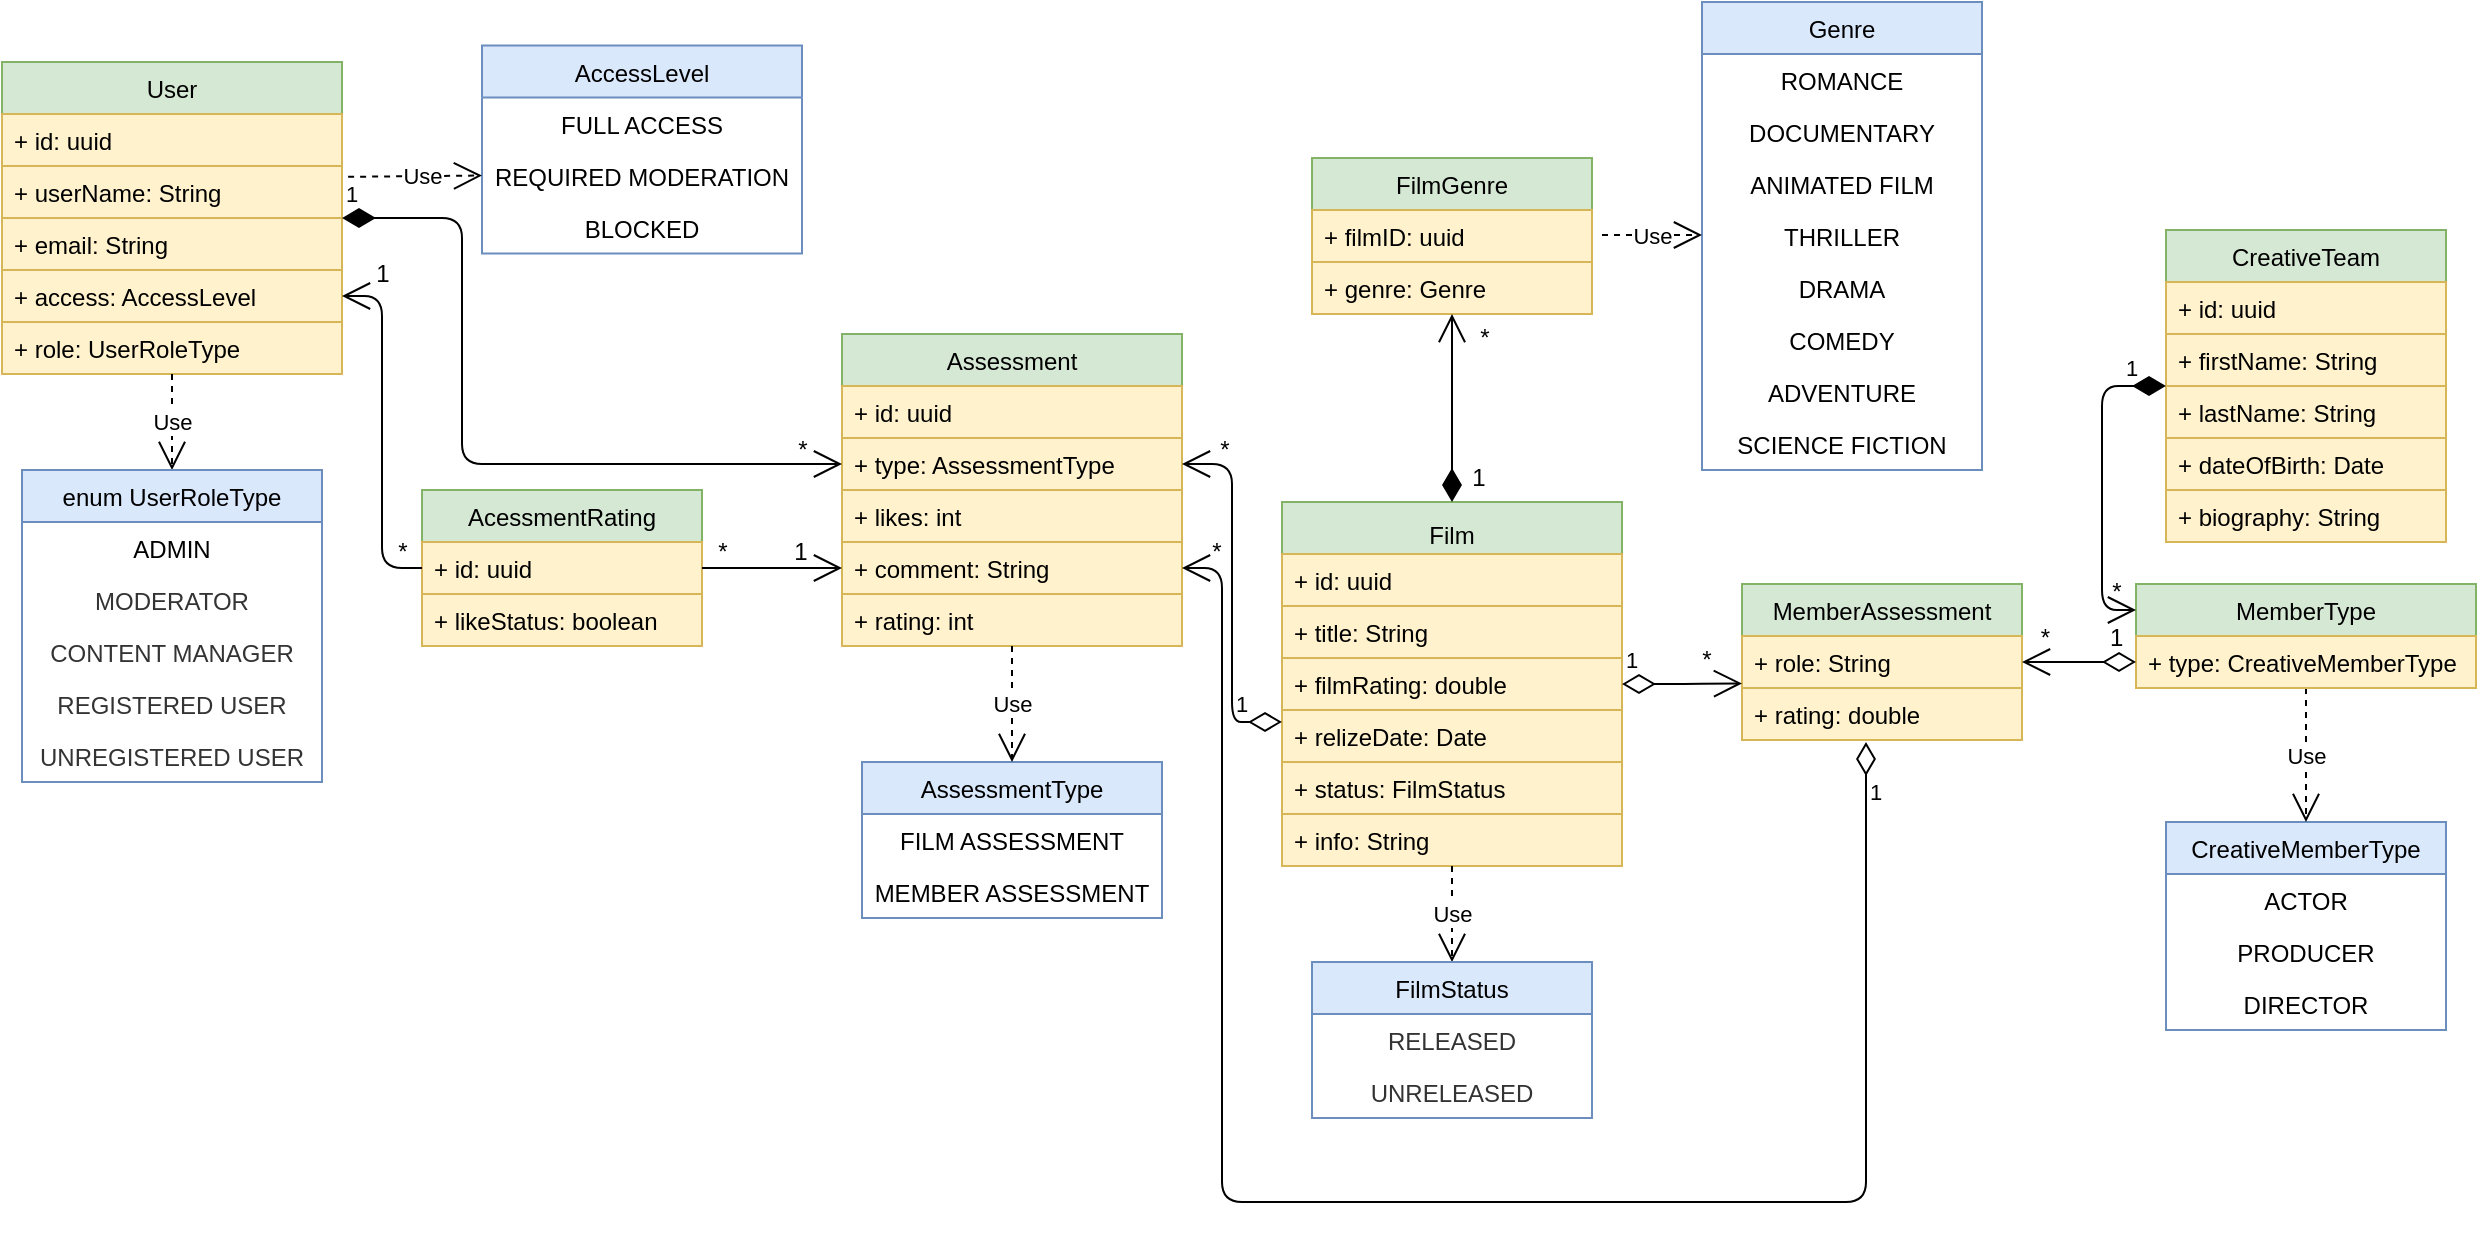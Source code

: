 <mxfile version="13.1.0" type="device"><diagram id="C5RBs43oDa-KdzZeNtuy" name="Page-1"><mxGraphModel dx="5106" dy="2718" grid="1" gridSize="10" guides="1" tooltips="1" connect="1" arrows="1" fold="1" page="1" pageScale="1" pageWidth="3300" pageHeight="4681" background="#ffffff" math="0" shadow="0"><root><mxCell id="WIyWlLk6GJQsqaUBKTNV-0"/><mxCell id="WIyWlLk6GJQsqaUBKTNV-1" parent="WIyWlLk6GJQsqaUBKTNV-0"/><mxCell id="NkWNaz2IbCMXH4-31PoG-0" value="User" style="swimlane;fontStyle=0;childLayout=stackLayout;horizontal=1;startSize=26;fillColor=#d5e8d4;horizontalStack=0;resizeParent=1;resizeParentMax=0;resizeLast=0;collapsible=1;marginBottom=0;strokeColor=#82b366;" parent="WIyWlLk6GJQsqaUBKTNV-1" vertex="1"><mxGeometry x="40" y="110" width="170" height="156" as="geometry"/></mxCell><mxCell id="NkWNaz2IbCMXH4-31PoG-1" value="+ id: uuid" style="text;strokeColor=#d6b656;fillColor=#fff2cc;align=left;verticalAlign=top;spacingLeft=4;spacingRight=4;overflow=hidden;rotatable=0;points=[[0,0.5],[1,0.5]];portConstraint=eastwest;" parent="NkWNaz2IbCMXH4-31PoG-0" vertex="1"><mxGeometry y="26" width="170" height="26" as="geometry"/></mxCell><mxCell id="NkWNaz2IbCMXH4-31PoG-2" value="+ userName: String&#10;" style="text;strokeColor=#d6b656;fillColor=#fff2cc;align=left;verticalAlign=top;spacingLeft=4;spacingRight=4;overflow=hidden;rotatable=0;points=[[0,0.5],[1,0.5]];portConstraint=eastwest;" parent="NkWNaz2IbCMXH4-31PoG-0" vertex="1"><mxGeometry y="52" width="170" height="26" as="geometry"/></mxCell><mxCell id="NkWNaz2IbCMXH4-31PoG-3" value="+ email: String" style="text;strokeColor=#d6b656;fillColor=#fff2cc;align=left;verticalAlign=top;spacingLeft=4;spacingRight=4;overflow=hidden;rotatable=0;points=[[0,0.5],[1,0.5]];portConstraint=eastwest;" parent="NkWNaz2IbCMXH4-31PoG-0" vertex="1"><mxGeometry y="78" width="170" height="26" as="geometry"/></mxCell><mxCell id="0JvoG903P6JIb1he3OIQ-57" value="+ access: AccessLevel" style="text;strokeColor=#d6b656;fillColor=#fff2cc;align=left;verticalAlign=top;spacingLeft=4;spacingRight=4;overflow=hidden;rotatable=0;points=[[0,0.5],[1,0.5]];portConstraint=eastwest;rounded=0;" parent="NkWNaz2IbCMXH4-31PoG-0" vertex="1"><mxGeometry y="104" width="170" height="26" as="geometry"/></mxCell><mxCell id="RKTJFAKrsia5yZ7i2KP7-1" value="+ role: UserRoleType&#10;" style="text;strokeColor=#d6b656;fillColor=#fff2cc;align=left;verticalAlign=top;spacingLeft=4;spacingRight=4;overflow=hidden;rotatable=0;points=[[0,0.5],[1,0.5]];portConstraint=eastwest;rounded=0;" parent="NkWNaz2IbCMXH4-31PoG-0" vertex="1"><mxGeometry y="130" width="170" height="26" as="geometry"/></mxCell><object label="Film" placeholders="1" id="NkWNaz2IbCMXH4-31PoG-4"><mxCell style="swimlane;fontStyle=0;childLayout=stackLayout;horizontal=1;startSize=26;fillColor=#d5e8d4;horizontalStack=0;resizeParent=1;resizeParentMax=0;resizeLast=0;collapsible=1;marginBottom=0;strokeColor=#82b366;gradientColor=none;swimlaneFillColor=none;verticalAlign=bottom;labelPadding=0;" parent="WIyWlLk6GJQsqaUBKTNV-1" vertex="1"><mxGeometry x="680" y="330" width="170" height="182" as="geometry"><mxRectangle x="20" y="320" width="60" height="26" as="alternateBounds"/></mxGeometry></mxCell></object><mxCell id="NkWNaz2IbCMXH4-31PoG-5" value="+ id: uuid" style="text;strokeColor=#d6b656;fillColor=#fff2cc;align=left;verticalAlign=top;spacingLeft=4;spacingRight=4;overflow=hidden;rotatable=0;points=[[0,0.5],[1,0.5]];portConstraint=eastwest;" parent="NkWNaz2IbCMXH4-31PoG-4" vertex="1"><mxGeometry y="26" width="170" height="26" as="geometry"/></mxCell><mxCell id="NkWNaz2IbCMXH4-31PoG-6" value="+ title: String" style="text;strokeColor=#d6b656;fillColor=#fff2cc;align=left;verticalAlign=top;spacingLeft=4;spacingRight=4;overflow=hidden;rotatable=0;points=[[0,0.5],[1,0.5]];portConstraint=eastwest;" parent="NkWNaz2IbCMXH4-31PoG-4" vertex="1"><mxGeometry y="52" width="170" height="26" as="geometry"/></mxCell><mxCell id="NkWNaz2IbCMXH4-31PoG-7" value="+ filmRating: double" style="text;strokeColor=#d6b656;fillColor=#fff2cc;align=left;verticalAlign=top;spacingLeft=4;spacingRight=4;overflow=hidden;rotatable=0;points=[[0,0.5],[1,0.5]];portConstraint=eastwest;" parent="NkWNaz2IbCMXH4-31PoG-4" vertex="1"><mxGeometry y="78" width="170" height="26" as="geometry"/></mxCell><mxCell id="NkWNaz2IbCMXH4-31PoG-24" value="+ relizeDate: Date" style="text;strokeColor=#d6b656;fillColor=#fff2cc;align=left;verticalAlign=top;spacingLeft=4;spacingRight=4;overflow=hidden;rotatable=0;points=[[0,0.5],[1,0.5]];portConstraint=eastwest;startSize=26;" parent="NkWNaz2IbCMXH4-31PoG-4" vertex="1"><mxGeometry y="104" width="170" height="26" as="geometry"/></mxCell><mxCell id="0JvoG903P6JIb1he3OIQ-18" value="+ status: FilmStatus" style="text;strokeColor=#d6b656;fillColor=#fff2cc;align=left;verticalAlign=top;spacingLeft=4;spacingRight=4;overflow=hidden;rotatable=0;points=[[0,0.5],[1,0.5]];portConstraint=eastwest;rounded=0;labelBackgroundColor=none;" parent="NkWNaz2IbCMXH4-31PoG-4" vertex="1"><mxGeometry y="130" width="170" height="26" as="geometry"/></mxCell><mxCell id="0JvoG903P6JIb1he3OIQ-22" value="+ info: String&#10;" style="text;strokeColor=#d6b656;fillColor=#fff2cc;align=left;verticalAlign=top;spacingLeft=4;spacingRight=4;overflow=hidden;rotatable=0;points=[[0,0.5],[1,0.5]];portConstraint=eastwest;rounded=0;labelBackgroundColor=none;" parent="NkWNaz2IbCMXH4-31PoG-4" vertex="1"><mxGeometry y="156" width="170" height="26" as="geometry"/></mxCell><mxCell id="NkWNaz2IbCMXH4-31PoG-33" value="Use" style="endArrow=open;endSize=12;dashed=1;html=1;exitX=0.5;exitY=1;exitDx=0;exitDy=0;" parent="WIyWlLk6GJQsqaUBKTNV-1" source="NkWNaz2IbCMXH4-31PoG-0" target="NkWNaz2IbCMXH4-31PoG-26" edge="1"><mxGeometry width="160" relative="1" as="geometry"><mxPoint x="125" y="280" as="sourcePoint"/><mxPoint x="200" y="472" as="targetPoint"/><Array as="points"/></mxGeometry></mxCell><mxCell id="0JvoG903P6JIb1he3OIQ-75" value="AcessmentRating" style="swimlane;fontStyle=0;childLayout=stackLayout;horizontal=1;startSize=26;fillColor=#d5e8d4;horizontalStack=0;resizeParent=1;resizeParentMax=0;resizeLast=0;collapsible=1;marginBottom=0;rounded=0;align=center;strokeColor=#82b366;" parent="WIyWlLk6GJQsqaUBKTNV-1" vertex="1"><mxGeometry x="250" y="324" width="140" height="78" as="geometry"/></mxCell><mxCell id="0JvoG903P6JIb1he3OIQ-76" value="+ id: uuid" style="text;strokeColor=#d6b656;fillColor=#fff2cc;align=left;verticalAlign=top;spacingLeft=4;spacingRight=4;overflow=hidden;rotatable=0;points=[[0,0.5],[1,0.5]];portConstraint=eastwest;" parent="0JvoG903P6JIb1he3OIQ-75" vertex="1"><mxGeometry y="26" width="140" height="26" as="geometry"/></mxCell><mxCell id="0JvoG903P6JIb1he3OIQ-77" value="+ likeStatus: boolean" style="text;strokeColor=#d6b656;fillColor=#fff2cc;align=left;verticalAlign=top;spacingLeft=4;spacingRight=4;overflow=hidden;rotatable=0;points=[[0,0.5],[1,0.5]];portConstraint=eastwest;" parent="0JvoG903P6JIb1he3OIQ-75" vertex="1"><mxGeometry y="52" width="140" height="26" as="geometry"/></mxCell><mxCell id="NkWNaz2IbCMXH4-31PoG-38" value="CreativeTeam" style="swimlane;fontStyle=0;childLayout=stackLayout;horizontal=1;startSize=26;fillColor=#d5e8d4;horizontalStack=0;resizeParent=1;resizeParentMax=0;resizeLast=0;collapsible=1;marginBottom=0;align=center;strokeColor=#82b366;" parent="WIyWlLk6GJQsqaUBKTNV-1" vertex="1"><mxGeometry x="1122" y="194" width="140" height="156" as="geometry"/></mxCell><mxCell id="NkWNaz2IbCMXH4-31PoG-39" value="+ id: uuid" style="text;strokeColor=#d6b656;fillColor=#fff2cc;align=left;verticalAlign=top;spacingLeft=4;spacingRight=4;overflow=hidden;rotatable=0;points=[[0,0.5],[1,0.5]];portConstraint=eastwest;" parent="NkWNaz2IbCMXH4-31PoG-38" vertex="1"><mxGeometry y="26" width="140" height="26" as="geometry"/></mxCell><mxCell id="NkWNaz2IbCMXH4-31PoG-40" value="+ firstName: String" style="text;strokeColor=#d6b656;fillColor=#fff2cc;align=left;verticalAlign=top;spacingLeft=4;spacingRight=4;overflow=hidden;rotatable=0;points=[[0,0.5],[1,0.5]];portConstraint=eastwest;" parent="NkWNaz2IbCMXH4-31PoG-38" vertex="1"><mxGeometry y="52" width="140" height="26" as="geometry"/></mxCell><mxCell id="NkWNaz2IbCMXH4-31PoG-41" value="+ lastName: String" style="text;strokeColor=#d6b656;fillColor=#fff2cc;align=left;verticalAlign=top;spacingLeft=4;spacingRight=4;overflow=hidden;rotatable=0;points=[[0,0.5],[1,0.5]];portConstraint=eastwest;" parent="NkWNaz2IbCMXH4-31PoG-38" vertex="1"><mxGeometry y="78" width="140" height="26" as="geometry"/></mxCell><mxCell id="NkWNaz2IbCMXH4-31PoG-42" value="+ dateOfBirth: Date" style="text;strokeColor=#d6b656;fillColor=#fff2cc;align=left;verticalAlign=top;spacingLeft=4;spacingRight=4;overflow=hidden;rotatable=0;points=[[0,0.5],[1,0.5]];portConstraint=eastwest;startSize=26;" parent="NkWNaz2IbCMXH4-31PoG-38" vertex="1"><mxGeometry y="104" width="140" height="26" as="geometry"/></mxCell><mxCell id="0JvoG903P6JIb1he3OIQ-21" value="+ biography: String" style="text;strokeColor=#d6b656;fillColor=#fff2cc;align=left;verticalAlign=top;spacingLeft=4;spacingRight=4;overflow=hidden;rotatable=0;points=[[0,0.5],[1,0.5]];portConstraint=eastwest;rounded=0;labelBackgroundColor=none;" parent="NkWNaz2IbCMXH4-31PoG-38" vertex="1"><mxGeometry y="130" width="140" height="26" as="geometry"/></mxCell><mxCell id="NkWNaz2IbCMXH4-31PoG-53" value="Use" style="endArrow=open;endSize=12;dashed=1;html=1;entryX=0.5;entryY=0;entryDx=0;entryDy=0;exitX=0.5;exitY=1;exitDx=0;exitDy=0;" parent="WIyWlLk6GJQsqaUBKTNV-1" source="NkWNaz2IbCMXH4-31PoG-4" target="NkWNaz2IbCMXH4-31PoG-34" edge="1"><mxGeometry width="160" relative="1" as="geometry"><mxPoint x="765" y="540" as="sourcePoint"/><mxPoint x="580" y="790" as="targetPoint"/></mxGeometry></mxCell><mxCell id="0JvoG903P6JIb1he3OIQ-0" value="FilmGenre" style="swimlane;fontStyle=0;childLayout=stackLayout;horizontal=1;startSize=26;fillColor=#d5e8d4;horizontalStack=0;resizeParent=1;resizeParentMax=0;resizeLast=0;collapsible=1;marginBottom=0;strokeColor=#82b366;" parent="WIyWlLk6GJQsqaUBKTNV-1" vertex="1"><mxGeometry x="695" y="158" width="140" height="78" as="geometry"/></mxCell><mxCell id="0JvoG903P6JIb1he3OIQ-1" value="+ filmID: uuid" style="text;strokeColor=#d6b656;fillColor=#fff2cc;align=left;verticalAlign=top;spacingLeft=4;spacingRight=4;overflow=hidden;rotatable=0;points=[[0,0.5],[1,0.5]];portConstraint=eastwest;" parent="0JvoG903P6JIb1he3OIQ-0" vertex="1"><mxGeometry y="26" width="140" height="26" as="geometry"/></mxCell><mxCell id="0JvoG903P6JIb1he3OIQ-2" value="+ genre: Genre" style="text;strokeColor=#d6b656;fillColor=#fff2cc;align=left;verticalAlign=top;spacingLeft=4;spacingRight=4;overflow=hidden;rotatable=0;points=[[0,0.5],[1,0.5]];portConstraint=eastwest;" parent="0JvoG903P6JIb1he3OIQ-0" vertex="1"><mxGeometry y="52" width="140" height="26" as="geometry"/></mxCell><mxCell id="0JvoG903P6JIb1he3OIQ-8" value="Genre" style="swimlane;fontStyle=0;childLayout=stackLayout;horizontal=1;startSize=26;fillColor=#dae8fc;horizontalStack=0;resizeParent=1;resizeParentMax=0;resizeLast=0;collapsible=1;marginBottom=0;align=center;strokeColor=#6c8ebf;" parent="WIyWlLk6GJQsqaUBKTNV-1" vertex="1"><mxGeometry x="890" y="80" width="140" height="234" as="geometry"/></mxCell><mxCell id="0JvoG903P6JIb1he3OIQ-10" value="ROMANCE" style="text;strokeColor=none;fillColor=none;align=center;verticalAlign=top;spacingLeft=4;spacingRight=4;overflow=hidden;rotatable=0;points=[[0,0.5],[1,0.5]];portConstraint=eastwest;" parent="0JvoG903P6JIb1he3OIQ-8" vertex="1"><mxGeometry y="26" width="140" height="26" as="geometry"/></mxCell><mxCell id="0JvoG903P6JIb1he3OIQ-17" value="DOCUMENTARY" style="text;align=center;fontStyle=0;verticalAlign=middle;spacingLeft=3;spacingRight=3;strokeColor=none;rotatable=0;points=[[0,0.5],[1,0.5]];portConstraint=eastwest;" parent="0JvoG903P6JIb1he3OIQ-8" vertex="1"><mxGeometry y="52" width="140" height="26" as="geometry"/></mxCell><mxCell id="0JvoG903P6JIb1he3OIQ-16" value="ANIMATED FILM" style="text;align=center;fontStyle=0;verticalAlign=middle;spacingLeft=3;spacingRight=3;strokeColor=none;rotatable=0;points=[[0,0.5],[1,0.5]];portConstraint=eastwest;" parent="0JvoG903P6JIb1he3OIQ-8" vertex="1"><mxGeometry y="78" width="140" height="26" as="geometry"/></mxCell><mxCell id="0JvoG903P6JIb1he3OIQ-15" value="THRILLER" style="text;align=center;fontStyle=0;verticalAlign=middle;spacingLeft=3;spacingRight=3;strokeColor=none;rotatable=0;points=[[0,0.5],[1,0.5]];portConstraint=eastwest;" parent="0JvoG903P6JIb1he3OIQ-8" vertex="1"><mxGeometry y="104" width="140" height="26" as="geometry"/></mxCell><mxCell id="0JvoG903P6JIb1he3OIQ-12" value="DRAMA" style="text;align=center;fontStyle=0;verticalAlign=middle;spacingLeft=3;spacingRight=3;strokeColor=none;rotatable=0;points=[[0,0.5],[1,0.5]];portConstraint=eastwest;" parent="0JvoG903P6JIb1he3OIQ-8" vertex="1"><mxGeometry y="130" width="140" height="26" as="geometry"/></mxCell><mxCell id="0JvoG903P6JIb1he3OIQ-13" value="COMEDY" style="text;align=center;fontStyle=0;verticalAlign=middle;spacingLeft=3;spacingRight=3;strokeColor=none;rotatable=0;points=[[0,0.5],[1,0.5]];portConstraint=eastwest;" parent="0JvoG903P6JIb1he3OIQ-8" vertex="1"><mxGeometry y="156" width="140" height="26" as="geometry"/></mxCell><mxCell id="0JvoG903P6JIb1he3OIQ-14" value="ADVENTURE" style="text;align=center;fontStyle=0;verticalAlign=middle;spacingLeft=3;spacingRight=3;strokeColor=none;rotatable=0;points=[[0,0.5],[1,0.5]];portConstraint=eastwest;" parent="0JvoG903P6JIb1he3OIQ-8" vertex="1"><mxGeometry y="182" width="140" height="26" as="geometry"/></mxCell><mxCell id="0JvoG903P6JIb1he3OIQ-11" value="SCIENCE FICTION" style="text;strokeColor=none;fillColor=none;align=center;verticalAlign=top;spacingLeft=4;spacingRight=4;overflow=hidden;rotatable=0;points=[[0,0.5],[1,0.5]];portConstraint=eastwest;" parent="0JvoG903P6JIb1he3OIQ-8" vertex="1"><mxGeometry y="208" width="140" height="26" as="geometry"/></mxCell><mxCell id="0JvoG903P6JIb1he3OIQ-20" value="Use" style="endArrow=open;endSize=12;dashed=1;html=1;fontColor=#000000;" parent="WIyWlLk6GJQsqaUBKTNV-1" edge="1"><mxGeometry width="160" relative="1" as="geometry"><mxPoint x="840" y="196.5" as="sourcePoint"/><mxPoint x="890" y="196.5" as="targetPoint"/></mxGeometry></mxCell><mxCell id="0JvoG903P6JIb1he3OIQ-27" value="CreativeMemberType" style="swimlane;fontStyle=0;childLayout=stackLayout;horizontal=1;startSize=26;fillColor=#dae8fc;horizontalStack=0;resizeParent=1;resizeParentMax=0;resizeLast=0;collapsible=1;marginBottom=0;rounded=0;labelBackgroundColor=none;strokeColor=#6c8ebf;align=center;" parent="WIyWlLk6GJQsqaUBKTNV-1" vertex="1"><mxGeometry x="1122" y="490" width="140" height="104" as="geometry"/></mxCell><mxCell id="0JvoG903P6JIb1he3OIQ-28" value="ACTOR" style="text;strokeColor=none;fillColor=none;align=center;verticalAlign=top;spacingLeft=4;spacingRight=4;overflow=hidden;rotatable=0;points=[[0,0.5],[1,0.5]];portConstraint=eastwest;" parent="0JvoG903P6JIb1he3OIQ-27" vertex="1"><mxGeometry y="26" width="140" height="26" as="geometry"/></mxCell><mxCell id="0JvoG903P6JIb1he3OIQ-29" value="PRODUCER" style="text;strokeColor=none;fillColor=none;align=center;verticalAlign=top;spacingLeft=4;spacingRight=4;overflow=hidden;rotatable=0;points=[[0,0.5],[1,0.5]];portConstraint=eastwest;" parent="0JvoG903P6JIb1he3OIQ-27" vertex="1"><mxGeometry y="52" width="140" height="26" as="geometry"/></mxCell><mxCell id="0JvoG903P6JIb1he3OIQ-30" value="DIRECTOR" style="text;strokeColor=none;fillColor=none;align=center;verticalAlign=top;spacingLeft=4;spacingRight=4;overflow=hidden;rotatable=0;points=[[0,0.5],[1,0.5]];portConstraint=eastwest;" parent="0JvoG903P6JIb1he3OIQ-27" vertex="1"><mxGeometry y="78" width="140" height="26" as="geometry"/></mxCell><mxCell id="0JvoG903P6JIb1he3OIQ-31" value="Use" style="endArrow=open;endSize=12;dashed=1;html=1;fontColor=#000000;exitX=0.5;exitY=1;exitDx=0;exitDy=0;" parent="WIyWlLk6GJQsqaUBKTNV-1" source="0JvoG903P6JIb1he3OIQ-23" target="0JvoG903P6JIb1he3OIQ-27" edge="1"><mxGeometry width="160" relative="1" as="geometry"><mxPoint x="710" y="680" as="sourcePoint"/><mxPoint x="870" y="680" as="targetPoint"/></mxGeometry></mxCell><mxCell id="0JvoG903P6JIb1he3OIQ-36" value="*         1" style="text;align=center;fontStyle=0;verticalAlign=middle;spacingLeft=3;spacingRight=3;strokeColor=none;rotatable=0;points=[[0,0.5],[1,0.5]];portConstraint=eastwest;rounded=0;labelBackgroundColor=none;fillColor=none;fontColor=#000000;" parent="WIyWlLk6GJQsqaUBKTNV-1" vertex="1"><mxGeometry x="1040" y="389" width="80" height="16" as="geometry"/></mxCell><mxCell id="0JvoG903P6JIb1he3OIQ-38" value="Assessment" style="swimlane;fontStyle=0;childLayout=stackLayout;horizontal=1;startSize=26;fillColor=#d5e8d4;horizontalStack=0;resizeParent=1;resizeParentMax=0;resizeLast=0;collapsible=1;marginBottom=0;rounded=0;strokeColor=#82b366;" parent="WIyWlLk6GJQsqaUBKTNV-1" vertex="1"><mxGeometry x="460" y="246" width="170" height="156" as="geometry"/></mxCell><mxCell id="0JvoG903P6JIb1he3OIQ-53" value="+ id: uuid" style="text;strokeColor=#d6b656;fillColor=#fff2cc;align=left;verticalAlign=top;spacingLeft=4;spacingRight=4;overflow=hidden;rotatable=0;points=[[0,0.5],[1,0.5]];portConstraint=eastwest;rounded=0;" parent="0JvoG903P6JIb1he3OIQ-38" vertex="1"><mxGeometry y="26" width="170" height="26" as="geometry"/></mxCell><mxCell id="0JvoG903P6JIb1he3OIQ-54" value="+ type: AssessmentType" style="text;strokeColor=#d6b656;fillColor=#fff2cc;align=left;verticalAlign=top;spacingLeft=4;spacingRight=4;overflow=hidden;rotatable=0;points=[[0,0.5],[1,0.5]];portConstraint=eastwest;rounded=0;" parent="0JvoG903P6JIb1he3OIQ-38" vertex="1"><mxGeometry y="52" width="170" height="26" as="geometry"/></mxCell><mxCell id="0JvoG903P6JIb1he3OIQ-56" value="+ likes: int" style="text;strokeColor=#d6b656;fillColor=#fff2cc;align=left;verticalAlign=top;spacingLeft=4;spacingRight=4;overflow=hidden;rotatable=0;points=[[0,0.5],[1,0.5]];portConstraint=eastwest;rounded=0;" parent="0JvoG903P6JIb1he3OIQ-38" vertex="1"><mxGeometry y="78" width="170" height="26" as="geometry"/></mxCell><mxCell id="0JvoG903P6JIb1he3OIQ-40" value="+ comment: String" style="text;strokeColor=#d6b656;fillColor=#fff2cc;align=left;verticalAlign=top;spacingLeft=4;spacingRight=4;overflow=hidden;rotatable=0;points=[[0,0.5],[1,0.5]];portConstraint=eastwest;" parent="0JvoG903P6JIb1he3OIQ-38" vertex="1"><mxGeometry y="104" width="170" height="26" as="geometry"/></mxCell><mxCell id="0JvoG903P6JIb1he3OIQ-39" value="+ rating: int" style="text;strokeColor=#d6b656;fillColor=#fff2cc;align=left;verticalAlign=top;spacingLeft=4;spacingRight=4;overflow=hidden;rotatable=0;points=[[0,0.5],[1,0.5]];portConstraint=eastwest;" parent="0JvoG903P6JIb1he3OIQ-38" vertex="1"><mxGeometry y="130" width="170" height="26" as="geometry"/></mxCell><mxCell id="0JvoG903P6JIb1he3OIQ-42" value="MemberAssessment" style="swimlane;fontStyle=0;childLayout=stackLayout;horizontal=1;startSize=26;fillColor=#d5e8d4;horizontalStack=0;resizeParent=1;resizeParentMax=0;resizeLast=0;collapsible=1;marginBottom=0;rounded=0;strokeColor=#82b366;" parent="WIyWlLk6GJQsqaUBKTNV-1" vertex="1"><mxGeometry x="910" y="371" width="140" height="78" as="geometry"/></mxCell><mxCell id="0JvoG903P6JIb1he3OIQ-46" value="+ role: String " style="text;strokeColor=#d6b656;fillColor=#fff2cc;align=left;verticalAlign=top;spacingLeft=4;spacingRight=4;overflow=hidden;rotatable=0;points=[[0,0.5],[1,0.5]];portConstraint=eastwest;" parent="0JvoG903P6JIb1he3OIQ-42" vertex="1"><mxGeometry y="26" width="140" height="26" as="geometry"/></mxCell><mxCell id="0JvoG903P6JIb1he3OIQ-44" value="+ rating: double" style="text;strokeColor=#d6b656;fillColor=#fff2cc;align=left;verticalAlign=top;spacingLeft=4;spacingRight=4;overflow=hidden;rotatable=0;points=[[0,0.5],[1,0.5]];portConstraint=eastwest;" parent="0JvoG903P6JIb1he3OIQ-42" vertex="1"><mxGeometry y="52" width="140" height="26" as="geometry"/></mxCell><mxCell id="0JvoG903P6JIb1he3OIQ-49" value="" style="endArrow=open;html=1;endSize=12;startArrow=diamondThin;startSize=14;startFill=1;edgeStyle=orthogonalEdgeStyle;align=left;verticalAlign=bottom;fontColor=#000000;entryX=0.5;entryY=1;entryDx=0;entryDy=0;exitX=0.5;exitY=0;exitDx=0;exitDy=0;" parent="WIyWlLk6GJQsqaUBKTNV-1" source="NkWNaz2IbCMXH4-31PoG-4" target="0JvoG903P6JIb1he3OIQ-0" edge="1"><mxGeometry x="-1" y="3" relative="1" as="geometry"><mxPoint x="702" y="290" as="sourcePoint"/><mxPoint x="765" y="320" as="targetPoint"/><Array as="points"/></mxGeometry></mxCell><mxCell id="0JvoG903P6JIb1he3OIQ-51" value="*" style="text;html=1;align=center;verticalAlign=middle;resizable=0;points=[];autosize=1;" parent="WIyWlLk6GJQsqaUBKTNV-1" vertex="1"><mxGeometry x="771" y="238" width="20" height="20" as="geometry"/></mxCell><mxCell id="0JvoG903P6JIb1he3OIQ-52" value="1" style="text;html=1;align=center;verticalAlign=middle;resizable=0;points=[];autosize=1;" parent="WIyWlLk6GJQsqaUBKTNV-1" vertex="1"><mxGeometry x="768" y="308" width="20" height="20" as="geometry"/></mxCell><mxCell id="0JvoG903P6JIb1he3OIQ-58" value="AccessLevel" style="swimlane;fontStyle=0;childLayout=stackLayout;horizontal=1;startSize=26;fillColor=#dae8fc;horizontalStack=0;resizeParent=1;resizeParentMax=0;resizeLast=0;collapsible=1;marginBottom=0;rounded=0;strokeColor=#6c8ebf;" parent="WIyWlLk6GJQsqaUBKTNV-1" vertex="1"><mxGeometry x="280" y="101.76" width="160" height="104" as="geometry"/></mxCell><mxCell id="0JvoG903P6JIb1he3OIQ-59" value="FULL ACCESS" style="text;strokeColor=none;fillColor=none;align=center;verticalAlign=top;spacingLeft=4;spacingRight=4;overflow=hidden;rotatable=0;points=[[0,0.5],[1,0.5]];portConstraint=eastwest;" parent="0JvoG903P6JIb1he3OIQ-58" vertex="1"><mxGeometry y="26" width="160" height="26" as="geometry"/></mxCell><mxCell id="0JvoG903P6JIb1he3OIQ-60" value="REQUIRED MODERATION" style="text;strokeColor=none;fillColor=none;align=center;verticalAlign=top;spacingLeft=4;spacingRight=4;overflow=hidden;rotatable=0;points=[[0,0.5],[1,0.5]];portConstraint=eastwest;" parent="0JvoG903P6JIb1he3OIQ-58" vertex="1"><mxGeometry y="52" width="160" height="26" as="geometry"/></mxCell><mxCell id="0JvoG903P6JIb1he3OIQ-66" value="BLOCKED" style="text;strokeColor=none;fillColor=none;align=center;verticalAlign=top;spacingLeft=4;spacingRight=4;overflow=hidden;rotatable=0;points=[[0,0.5],[1,0.5]];portConstraint=eastwest;rounded=0;" parent="0JvoG903P6JIb1he3OIQ-58" vertex="1"><mxGeometry y="78" width="160" height="26" as="geometry"/></mxCell><mxCell id="0JvoG903P6JIb1he3OIQ-67" value="Use" style="endArrow=open;endSize=12;dashed=1;html=1;fontColor=#000000;entryX=0;entryY=0.5;entryDx=0;entryDy=0;exitX=1.018;exitY=0.208;exitDx=0;exitDy=0;exitPerimeter=0;" parent="WIyWlLk6GJQsqaUBKTNV-1" source="NkWNaz2IbCMXH4-31PoG-2" target="0JvoG903P6JIb1he3OIQ-60" edge="1"><mxGeometry x="0.104" width="160" relative="1" as="geometry"><mxPoint x="210" y="160" as="sourcePoint"/><mxPoint x="200" y="680" as="targetPoint"/><mxPoint as="offset"/></mxGeometry></mxCell><mxCell id="0JvoG903P6JIb1he3OIQ-68" value="AssessmentType" style="swimlane;fontStyle=0;childLayout=stackLayout;horizontal=1;startSize=26;fillColor=#dae8fc;horizontalStack=0;resizeParent=1;resizeParentMax=0;resizeLast=0;collapsible=1;marginBottom=0;rounded=0;align=center;strokeColor=#6c8ebf;" parent="WIyWlLk6GJQsqaUBKTNV-1" vertex="1"><mxGeometry x="470" y="460" width="150" height="78" as="geometry"/></mxCell><mxCell id="0JvoG903P6JIb1he3OIQ-69" value="FILM ASSESSMENT" style="text;strokeColor=none;fillColor=none;align=center;verticalAlign=top;spacingLeft=4;spacingRight=4;overflow=hidden;rotatable=0;points=[[0,0.5],[1,0.5]];portConstraint=eastwest;" parent="0JvoG903P6JIb1he3OIQ-68" vertex="1"><mxGeometry y="26" width="150" height="26" as="geometry"/></mxCell><mxCell id="0JvoG903P6JIb1he3OIQ-70" value="MEMBER ASSESSMENT" style="text;strokeColor=none;fillColor=none;align=center;verticalAlign=top;spacingLeft=4;spacingRight=4;overflow=hidden;rotatable=0;points=[[0,0.5],[1,0.5]];portConstraint=eastwest;" parent="0JvoG903P6JIb1he3OIQ-68" vertex="1"><mxGeometry y="52" width="150" height="26" as="geometry"/></mxCell><mxCell id="0JvoG903P6JIb1he3OIQ-72" value="Use" style="endArrow=open;endSize=12;dashed=1;html=1;fontColor=#000000;exitX=0.5;exitY=1;exitDx=0;exitDy=0;entryX=0.5;entryY=0;entryDx=0;entryDy=0;" parent="WIyWlLk6GJQsqaUBKTNV-1" source="0JvoG903P6JIb1he3OIQ-38" target="0JvoG903P6JIb1he3OIQ-68" edge="1"><mxGeometry width="160" relative="1" as="geometry"><mxPoint x="230" y="680" as="sourcePoint"/><mxPoint x="390" y="680" as="targetPoint"/></mxGeometry></mxCell><mxCell id="0JvoG903P6JIb1he3OIQ-83" value="*&amp;nbsp; &amp;nbsp; &amp;nbsp; &amp;nbsp; &amp;nbsp; 1" style="text;html=1;align=center;verticalAlign=middle;resizable=0;points=[];autosize=1;" parent="WIyWlLk6GJQsqaUBKTNV-1" vertex="1"><mxGeometry x="390" y="345" width="60" height="20" as="geometry"/></mxCell><mxCell id="0JvoG903P6JIb1he3OIQ-88" value="1" style="endArrow=open;html=1;endSize=12;startArrow=diamondThin;startSize=14;startFill=0;edgeStyle=orthogonalEdgeStyle;align=left;verticalAlign=bottom;fontColor=#000000;exitX=0;exitY=0.231;exitDx=0;exitDy=0;exitPerimeter=0;entryX=1;entryY=0.5;entryDx=0;entryDy=0;" parent="WIyWlLk6GJQsqaUBKTNV-1" source="NkWNaz2IbCMXH4-31PoG-24" target="0JvoG903P6JIb1he3OIQ-54" edge="1"><mxGeometry x="-0.719" relative="1" as="geometry"><mxPoint x="340" y="680" as="sourcePoint"/><mxPoint x="630" y="346.833" as="targetPoint"/><mxPoint as="offset"/></mxGeometry></mxCell><mxCell id="0JvoG903P6JIb1he3OIQ-89" value="*" style="text;html=1;align=center;verticalAlign=middle;resizable=0;points=[];autosize=1;" parent="WIyWlLk6GJQsqaUBKTNV-1" vertex="1"><mxGeometry x="641" y="294" width="20" height="20" as="geometry"/></mxCell><mxCell id="0JvoG903P6JIb1he3OIQ-90" value="1" style="endArrow=open;html=1;endSize=12;startArrow=diamondThin;startSize=14;startFill=0;edgeStyle=orthogonalEdgeStyle;align=left;verticalAlign=bottom;fontColor=#000000;entryX=1;entryY=0.75;entryDx=0;entryDy=0;" parent="WIyWlLk6GJQsqaUBKTNV-1" target="0JvoG903P6JIb1he3OIQ-38" edge="1"><mxGeometry x="-0.924" relative="1" as="geometry"><mxPoint x="972" y="450" as="sourcePoint"/><mxPoint x="490" y="680" as="targetPoint"/><Array as="points"><mxPoint x="972" y="680"/><mxPoint x="650" y="680"/><mxPoint x="650" y="363"/></Array><mxPoint as="offset"/></mxGeometry></mxCell><mxCell id="0JvoG903P6JIb1he3OIQ-91" value="*" style="text;html=1;align=center;verticalAlign=middle;resizable=0;points=[];autosize=1;" parent="WIyWlLk6GJQsqaUBKTNV-1" vertex="1"><mxGeometry x="637" y="345" width="20" height="20" as="geometry"/></mxCell><mxCell id="0JvoG903P6JIb1he3OIQ-93" value="*" style="text;html=1;align=center;verticalAlign=middle;resizable=0;points=[];autosize=1;" parent="WIyWlLk6GJQsqaUBKTNV-1" vertex="1"><mxGeometry x="882" y="399" width="20" height="20" as="geometry"/></mxCell><mxCell id="5UZxqdtMbi0RWTPw9x13-0" value="1" style="endArrow=open;html=1;endSize=12;startArrow=diamondThin;startSize=14;startFill=0;edgeStyle=orthogonalEdgeStyle;align=left;verticalAlign=bottom;exitX=1;exitY=0.5;exitDx=0;exitDy=0;entryX=0;entryY=0.911;entryDx=0;entryDy=0;entryPerimeter=0;" parent="WIyWlLk6GJQsqaUBKTNV-1" source="NkWNaz2IbCMXH4-31PoG-7" target="0JvoG903P6JIb1he3OIQ-46" edge="1"><mxGeometry x="-1" y="3" relative="1" as="geometry"><mxPoint x="540" y="720" as="sourcePoint"/><mxPoint x="910" y="422" as="targetPoint"/></mxGeometry></mxCell><mxCell id="NdmiTD47YaoOj6o7khui-1" value="1" style="text;html=1;align=center;verticalAlign=middle;resizable=0;points=[];autosize=1;" parent="WIyWlLk6GJQsqaUBKTNV-1" vertex="1"><mxGeometry x="220" y="205.76" width="20" height="20" as="geometry"/></mxCell><mxCell id="NkWNaz2IbCMXH4-31PoG-26" value="enum UserRoleType" style="swimlane;fontStyle=0;childLayout=stackLayout;horizontal=1;startSize=26;horizontalStack=0;resizeParent=1;resizeParentMax=0;resizeLast=0;collapsible=1;marginBottom=0;align=center;fillColor=#dae8fc;strokeColor=#6c8ebf;" parent="WIyWlLk6GJQsqaUBKTNV-1" vertex="1"><mxGeometry x="50" y="314" width="150" height="156" as="geometry"/></mxCell><mxCell id="NkWNaz2IbCMXH4-31PoG-27" value="ADMIN" style="text;strokeColor=none;fillColor=none;align=center;verticalAlign=middle;spacingLeft=4;spacingRight=4;overflow=hidden;rotatable=0;points=[[0,0.5],[1,0.5]];portConstraint=eastwest;fontColor=#000000;labelBackgroundColor=none;labelBorderColor=none;rounded=0;" parent="NkWNaz2IbCMXH4-31PoG-26" vertex="1"><mxGeometry y="26" width="150" height="26" as="geometry"/></mxCell><mxCell id="NkWNaz2IbCMXH4-31PoG-28" value="MODERATOR" style="text;strokeColor=none;fillColor=none;align=center;verticalAlign=middle;spacingLeft=4;spacingRight=4;overflow=hidden;rotatable=0;points=[[0,0.5],[1,0.5]];portConstraint=eastwest;fontColor=#333333;" parent="NkWNaz2IbCMXH4-31PoG-26" vertex="1"><mxGeometry y="52" width="150" height="26" as="geometry"/></mxCell><mxCell id="NkWNaz2IbCMXH4-31PoG-30" value="CONTENT MANAGER" style="text;strokeColor=none;fillColor=none;align=center;verticalAlign=middle;spacingLeft=4;spacingRight=4;overflow=hidden;rotatable=0;points=[[0,0.5],[1,0.5]];portConstraint=eastwest;startSize=26;fontColor=#333333;" parent="NkWNaz2IbCMXH4-31PoG-26" vertex="1"><mxGeometry y="78" width="150" height="26" as="geometry"/></mxCell><mxCell id="NkWNaz2IbCMXH4-31PoG-31" value="REGISTERED USER" style="text;strokeColor=none;fillColor=none;align=center;verticalAlign=middle;spacingLeft=4;spacingRight=4;overflow=hidden;rotatable=0;points=[[0,0.5],[1,0.5]];portConstraint=eastwest;startSize=26;fontColor=#333333;" parent="NkWNaz2IbCMXH4-31PoG-26" vertex="1"><mxGeometry y="104" width="150" height="26" as="geometry"/></mxCell><mxCell id="NkWNaz2IbCMXH4-31PoG-32" value="UNREGISTERED USER" style="text;strokeColor=none;fillColor=none;align=center;verticalAlign=middle;spacingLeft=4;spacingRight=4;overflow=hidden;rotatable=0;points=[[0,0.5],[1,0.5]];portConstraint=eastwest;startSize=26;fontColor=#333333;" parent="NkWNaz2IbCMXH4-31PoG-26" vertex="1"><mxGeometry y="130" width="150" height="26" as="geometry"/></mxCell><mxCell id="0JvoG903P6JIb1he3OIQ-23" value="MemberType" style="swimlane;fontStyle=0;childLayout=stackLayout;horizontal=1;startSize=26;fillColor=#d5e8d4;horizontalStack=0;resizeParent=1;resizeParentMax=0;resizeLast=0;collapsible=1;marginBottom=0;rounded=0;labelBackgroundColor=none;strokeColor=#82b366;align=center;" parent="WIyWlLk6GJQsqaUBKTNV-1" vertex="1"><mxGeometry x="1107" y="371" width="170" height="52" as="geometry"/></mxCell><mxCell id="0JvoG903P6JIb1he3OIQ-24" value="+ type: CreativeMemberType" style="text;strokeColor=#d6b656;fillColor=#fff2cc;align=left;verticalAlign=top;spacingLeft=4;spacingRight=4;overflow=hidden;rotatable=0;points=[[0,0.5],[1,0.5]];portConstraint=eastwest;" parent="0JvoG903P6JIb1he3OIQ-23" vertex="1"><mxGeometry y="26" width="170" height="26" as="geometry"/></mxCell><mxCell id="RKTJFAKrsia5yZ7i2KP7-4" value="*" style="text;html=1;align=center;verticalAlign=middle;resizable=0;points=[];autosize=1;" parent="WIyWlLk6GJQsqaUBKTNV-1" vertex="1"><mxGeometry x="230" y="345" width="20" height="20" as="geometry"/></mxCell><mxCell id="RKTJFAKrsia5yZ7i2KP7-5" value="" style="endArrow=open;endFill=1;endSize=12;html=1;entryX=1;entryY=0.5;entryDx=0;entryDy=0;exitX=0;exitY=0.5;exitDx=0;exitDy=0;" parent="WIyWlLk6GJQsqaUBKTNV-1" source="0JvoG903P6JIb1he3OIQ-76" target="0JvoG903P6JIb1he3OIQ-57" edge="1"><mxGeometry width="160" relative="1" as="geometry"><mxPoint x="220" y="303.71" as="sourcePoint"/><mxPoint x="380" y="303.71" as="targetPoint"/><Array as="points"><mxPoint x="230" y="363"/><mxPoint x="230" y="300"/><mxPoint x="230" y="227"/></Array></mxGeometry></mxCell><mxCell id="RKTJFAKrsia5yZ7i2KP7-6" value="" style="endArrow=open;endFill=1;endSize=12;html=1;exitX=1;exitY=0.5;exitDx=0;exitDy=0;entryX=0;entryY=0.5;entryDx=0;entryDy=0;" parent="WIyWlLk6GJQsqaUBKTNV-1" source="0JvoG903P6JIb1he3OIQ-76" target="0JvoG903P6JIb1he3OIQ-40" edge="1"><mxGeometry width="160" relative="1" as="geometry"><mxPoint x="370" y="310" as="sourcePoint"/><mxPoint x="530" y="310" as="targetPoint"/></mxGeometry></mxCell><mxCell id="RKTJFAKrsia5yZ7i2KP7-7" value="1" style="endArrow=open;html=1;endSize=12;startArrow=diamondThin;startSize=14;startFill=1;edgeStyle=orthogonalEdgeStyle;align=left;verticalAlign=bottom;entryX=0;entryY=0.5;entryDx=0;entryDy=0;exitX=1;exitY=0.5;exitDx=0;exitDy=0;" parent="WIyWlLk6GJQsqaUBKTNV-1" source="NkWNaz2IbCMXH4-31PoG-0" target="0JvoG903P6JIb1he3OIQ-54" edge="1"><mxGeometry x="-1" y="3" relative="1" as="geometry"><mxPoint x="270" y="210" as="sourcePoint"/><mxPoint x="430" y="225.76" as="targetPoint"/><Array as="points"><mxPoint x="270" y="188"/><mxPoint x="270" y="311"/></Array></mxGeometry></mxCell><mxCell id="RKTJFAKrsia5yZ7i2KP7-8" value="*" style="text;html=1;align=center;verticalAlign=middle;resizable=0;points=[];autosize=1;" parent="WIyWlLk6GJQsqaUBKTNV-1" vertex="1"><mxGeometry x="430" y="294" width="20" height="20" as="geometry"/></mxCell><mxCell id="RKTJFAKrsia5yZ7i2KP7-9" value="1" style="endArrow=open;html=1;endSize=12;startArrow=diamondThin;startSize=14;startFill=1;edgeStyle=orthogonalEdgeStyle;align=left;verticalAlign=bottom;exitX=0;exitY=0.5;exitDx=0;exitDy=0;entryX=0;entryY=0.25;entryDx=0;entryDy=0;" parent="WIyWlLk6GJQsqaUBKTNV-1" source="NkWNaz2IbCMXH4-31PoG-38" target="0JvoG903P6JIb1he3OIQ-23" edge="1"><mxGeometry x="-0.727" relative="1" as="geometry"><mxPoint x="1070" y="340" as="sourcePoint"/><mxPoint x="1090" y="390" as="targetPoint"/><Array as="points"><mxPoint x="1090" y="272"/><mxPoint x="1090" y="384"/></Array><mxPoint as="offset"/></mxGeometry></mxCell><mxCell id="RKTJFAKrsia5yZ7i2KP7-10" value="*" style="text;html=1;align=center;verticalAlign=middle;resizable=0;points=[];autosize=1;" parent="WIyWlLk6GJQsqaUBKTNV-1" vertex="1"><mxGeometry x="1087" y="365" width="20" height="20" as="geometry"/></mxCell><mxCell id="NkWNaz2IbCMXH4-31PoG-34" value="FilmStatus" style="swimlane;fontStyle=0;childLayout=stackLayout;horizontal=1;startSize=26;fillColor=#dae8fc;horizontalStack=0;resizeParent=1;resizeParentMax=0;resizeLast=0;collapsible=1;marginBottom=0;align=center;strokeColor=#6c8ebf;" parent="WIyWlLk6GJQsqaUBKTNV-1" vertex="1"><mxGeometry x="695" y="560" width="140" height="78" as="geometry"/></mxCell><mxCell id="NkWNaz2IbCMXH4-31PoG-35" value="RELEASED" style="text;strokeColor=none;fillColor=none;align=center;verticalAlign=top;spacingLeft=4;spacingRight=4;overflow=hidden;rotatable=0;points=[[0,0.5],[1,0.5]];portConstraint=eastwest;fontColor=#333333;" parent="NkWNaz2IbCMXH4-31PoG-34" vertex="1"><mxGeometry y="26" width="140" height="26" as="geometry"/></mxCell><mxCell id="NkWNaz2IbCMXH4-31PoG-36" value="UNRELEASED" style="text;strokeColor=none;fillColor=none;align=center;verticalAlign=top;spacingLeft=4;spacingRight=4;overflow=hidden;rotatable=0;points=[[0,0.5],[1,0.5]];portConstraint=eastwest;fontColor=#333333;" parent="NkWNaz2IbCMXH4-31PoG-34" vertex="1"><mxGeometry y="52" width="140" height="26" as="geometry"/></mxCell><mxCell id="sxm9rDd_YQVyP-_gFgWc-0" value="" style="endArrow=open;html=1;endSize=12;startArrow=diamondThin;startSize=14;startFill=0;edgeStyle=orthogonalEdgeStyle;align=left;verticalAlign=bottom;entryX=1;entryY=0.5;entryDx=0;entryDy=0;exitX=0;exitY=0.5;exitDx=0;exitDy=0;" edge="1" parent="WIyWlLk6GJQsqaUBKTNV-1" source="0JvoG903P6JIb1he3OIQ-24" target="0JvoG903P6JIb1he3OIQ-46"><mxGeometry x="-1" y="3" relative="1" as="geometry"><mxPoint x="1111" y="469" as="sourcePoint"/><mxPoint x="1041" y="469" as="targetPoint"/><Array as="points"/></mxGeometry></mxCell></root></mxGraphModel></diagram></mxfile>